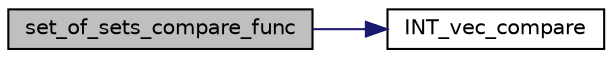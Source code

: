 digraph "set_of_sets_compare_func"
{
  edge [fontname="Helvetica",fontsize="10",labelfontname="Helvetica",labelfontsize="10"];
  node [fontname="Helvetica",fontsize="10",shape=record];
  rankdir="LR";
  Node8073 [label="set_of_sets_compare_func",height=0.2,width=0.4,color="black", fillcolor="grey75", style="filled", fontcolor="black"];
  Node8073 -> Node8074 [color="midnightblue",fontsize="10",style="solid",fontname="Helvetica"];
  Node8074 [label="INT_vec_compare",height=0.2,width=0.4,color="black", fillcolor="white", style="filled",URL="$d5/de2/foundations_2data__structures_2data__structures_8h.html#ac1a17fca23fb4a338aef8547a4c2fded"];
}

